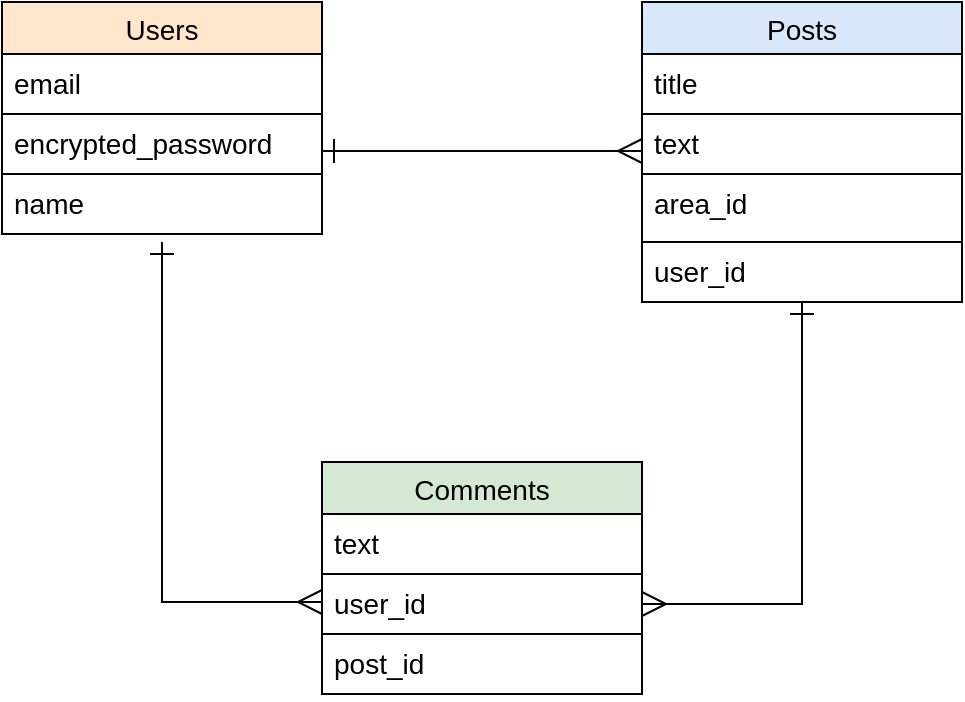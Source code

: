 <mxfile>
    <diagram id="YtIXTHq0_UAyqibBPpLB" name="ページ1">
        <mxGraphModel dx="771" dy="616" grid="0" gridSize="10" guides="1" tooltips="1" connect="1" arrows="1" fold="1" page="1" pageScale="1" pageWidth="827" pageHeight="1169" background="#ffffff" math="0" shadow="0">
            <root>
                <mxCell id="0"/>
                <mxCell id="1" parent="0"/>
                <mxCell id="2" value="Users" style="swimlane;fontStyle=0;childLayout=stackLayout;horizontal=1;startSize=26;horizontalStack=0;resizeParent=1;resizeParentMax=0;resizeLast=0;collapsible=1;marginBottom=0;align=center;fontSize=14;strokeColor=#000000;strokeWidth=1;fillColor=#ffe6cc;fontColor=#000000;" vertex="1" parent="1">
                    <mxGeometry x="174" y="164" width="160" height="116" as="geometry">
                        <mxRectangle x="60" y="190" width="70" height="26" as="alternateBounds"/>
                    </mxGeometry>
                </mxCell>
                <mxCell id="3" value="email" style="text;strokeColor=#050505;fillColor=none;spacingLeft=4;spacingRight=4;overflow=hidden;rotatable=0;points=[[0,0.5],[1,0.5]];portConstraint=eastwest;fontSize=14;fontColor=#000000;strokeWidth=1;" vertex="1" parent="2">
                    <mxGeometry y="26" width="160" height="30" as="geometry"/>
                </mxCell>
                <mxCell id="4" value="encrypted_password" style="text;strokeColor=#050505;fillColor=none;spacingLeft=4;spacingRight=4;overflow=hidden;rotatable=0;points=[[0,0.5],[1,0.5]];portConstraint=eastwest;fontSize=14;fontColor=#000000;strokeWidth=1;" vertex="1" parent="2">
                    <mxGeometry y="56" width="160" height="30" as="geometry"/>
                </mxCell>
                <mxCell id="5" value="name" style="text;strokeColor=#050505;fillColor=none;spacingLeft=4;spacingRight=4;overflow=hidden;rotatable=0;points=[[0,0.5],[1,0.5]];portConstraint=eastwest;fontSize=14;fontColor=#000000;strokeWidth=1;" vertex="1" parent="2">
                    <mxGeometry y="86" width="160" height="30" as="geometry"/>
                </mxCell>
                <mxCell id="6" value="Comments" style="swimlane;fontStyle=0;childLayout=stackLayout;horizontal=1;startSize=26;horizontalStack=0;resizeParent=1;resizeParentMax=0;resizeLast=0;collapsible=1;marginBottom=0;align=center;fontSize=14;strokeColor=#000000;strokeWidth=1;fillColor=#d5e8d4;fontColor=#000000;" vertex="1" parent="1">
                    <mxGeometry x="334" y="394" width="160" height="116" as="geometry">
                        <mxRectangle x="60" y="190" width="70" height="26" as="alternateBounds"/>
                    </mxGeometry>
                </mxCell>
                <mxCell id="7" value="text" style="text;strokeColor=#050505;fillColor=none;spacingLeft=4;spacingRight=4;overflow=hidden;rotatable=0;points=[[0,0.5],[1,0.5]];portConstraint=eastwest;fontSize=14;fontColor=#000000;strokeWidth=1;" vertex="1" parent="6">
                    <mxGeometry y="26" width="160" height="30" as="geometry"/>
                </mxCell>
                <mxCell id="8" value="user_id" style="text;strokeColor=#050505;fillColor=none;spacingLeft=4;spacingRight=4;overflow=hidden;rotatable=0;points=[[0,0.5],[1,0.5]];portConstraint=eastwest;fontSize=14;fontColor=#000000;strokeWidth=1;" vertex="1" parent="6">
                    <mxGeometry y="56" width="160" height="30" as="geometry"/>
                </mxCell>
                <mxCell id="9" value="post_id" style="text;strokeColor=#050505;fillColor=none;spacingLeft=4;spacingRight=4;overflow=hidden;rotatable=0;points=[[0,0.5],[1,0.5]];portConstraint=eastwest;fontSize=14;fontColor=#000000;strokeWidth=1;" vertex="1" parent="6">
                    <mxGeometry y="86" width="160" height="30" as="geometry"/>
                </mxCell>
                <mxCell id="10" value="Posts" style="swimlane;fontStyle=0;childLayout=stackLayout;horizontal=1;startSize=26;horizontalStack=0;resizeParent=1;resizeParentMax=0;resizeLast=0;collapsible=1;marginBottom=0;align=center;fontSize=14;fillColor=#dae8fc;strokeColor=#050505;fontColor=#000000;strokeWidth=1;" vertex="1" parent="1">
                    <mxGeometry x="494" y="164" width="160" height="150" as="geometry">
                        <mxRectangle x="60" y="190" width="70" height="26" as="alternateBounds"/>
                    </mxGeometry>
                </mxCell>
                <mxCell id="11" value="title" style="text;strokeColor=#050505;fillColor=none;spacingLeft=4;spacingRight=4;overflow=hidden;rotatable=0;points=[[0,0.5],[1,0.5]];portConstraint=eastwest;fontSize=14;fontColor=#000000;strokeWidth=1;" vertex="1" parent="10">
                    <mxGeometry y="26" width="160" height="30" as="geometry"/>
                </mxCell>
                <mxCell id="12" value="text" style="text;strokeColor=#050505;fillColor=none;spacingLeft=4;spacingRight=4;overflow=hidden;rotatable=0;points=[[0,0.5],[1,0.5]];portConstraint=eastwest;fontSize=14;fontColor=#000000;strokeWidth=1;" vertex="1" parent="10">
                    <mxGeometry y="56" width="160" height="30" as="geometry"/>
                </mxCell>
                <mxCell id="13" value="area_id" style="text;strokeColor=#050505;fillColor=none;spacingLeft=4;spacingRight=4;overflow=hidden;rotatable=0;points=[[0,0.5],[1,0.5]];portConstraint=eastwest;fontSize=14;fontColor=#000000;strokeWidth=1;" vertex="1" parent="10">
                    <mxGeometry y="86" width="160" height="34" as="geometry"/>
                </mxCell>
                <mxCell id="15" value="user_id" style="text;strokeColor=#050505;fillColor=none;spacingLeft=4;spacingRight=4;overflow=hidden;rotatable=0;points=[[0,0.5],[1,0.5]];portConstraint=eastwest;fontSize=14;fontColor=#000000;strokeWidth=1;" vertex="1" parent="10">
                    <mxGeometry y="120" width="160" height="30" as="geometry"/>
                </mxCell>
                <mxCell id="17" value="" style="endArrow=ERmany;html=1;rounded=0;startArrow=ERone;startFill=0;endFill=0;endSize=10;startSize=10;fontColor=#000000;strokeColor=#050505;strokeWidth=1;fontSize=14;" edge="1" parent="1">
                    <mxGeometry relative="1" as="geometry">
                        <mxPoint x="334" y="238.5" as="sourcePoint"/>
                        <mxPoint x="494" y="238.5" as="targetPoint"/>
                        <Array as="points">
                            <mxPoint x="414" y="238.5"/>
                        </Array>
                    </mxGeometry>
                </mxCell>
                <mxCell id="18" value="" style="endArrow=ERmany;html=1;rounded=0;startArrow=ERone;startFill=0;endFill=0;endSize=10;startSize=10;exitX=0.5;exitY=1.133;exitDx=0;exitDy=0;exitPerimeter=0;fontColor=#000000;strokeColor=#050505;strokeWidth=1;fontSize=14;" edge="1" parent="1" source="5">
                    <mxGeometry relative="1" as="geometry">
                        <mxPoint x="174" y="464" as="sourcePoint"/>
                        <mxPoint x="334" y="464" as="targetPoint"/>
                        <Array as="points">
                            <mxPoint x="254" y="464"/>
                        </Array>
                    </mxGeometry>
                </mxCell>
                <mxCell id="19" value="" style="endArrow=ERmany;html=1;rounded=0;startArrow=ERone;startFill=0;endFill=0;endSize=10;startSize=10;exitX=0.5;exitY=1.133;exitDx=0;exitDy=0;exitPerimeter=0;entryX=1;entryY=0.5;entryDx=0;entryDy=0;fontColor=#000000;strokeColor=#050505;strokeWidth=1;fontSize=14;" edge="1" parent="1" target="8">
                    <mxGeometry relative="1" as="geometry">
                        <mxPoint x="574" y="314" as="sourcePoint"/>
                        <mxPoint x="654" y="494.01" as="targetPoint"/>
                        <Array as="points">
                            <mxPoint x="574" y="465"/>
                            <mxPoint x="544" y="465"/>
                        </Array>
                    </mxGeometry>
                </mxCell>
            </root>
        </mxGraphModel>
    </diagram>
</mxfile>